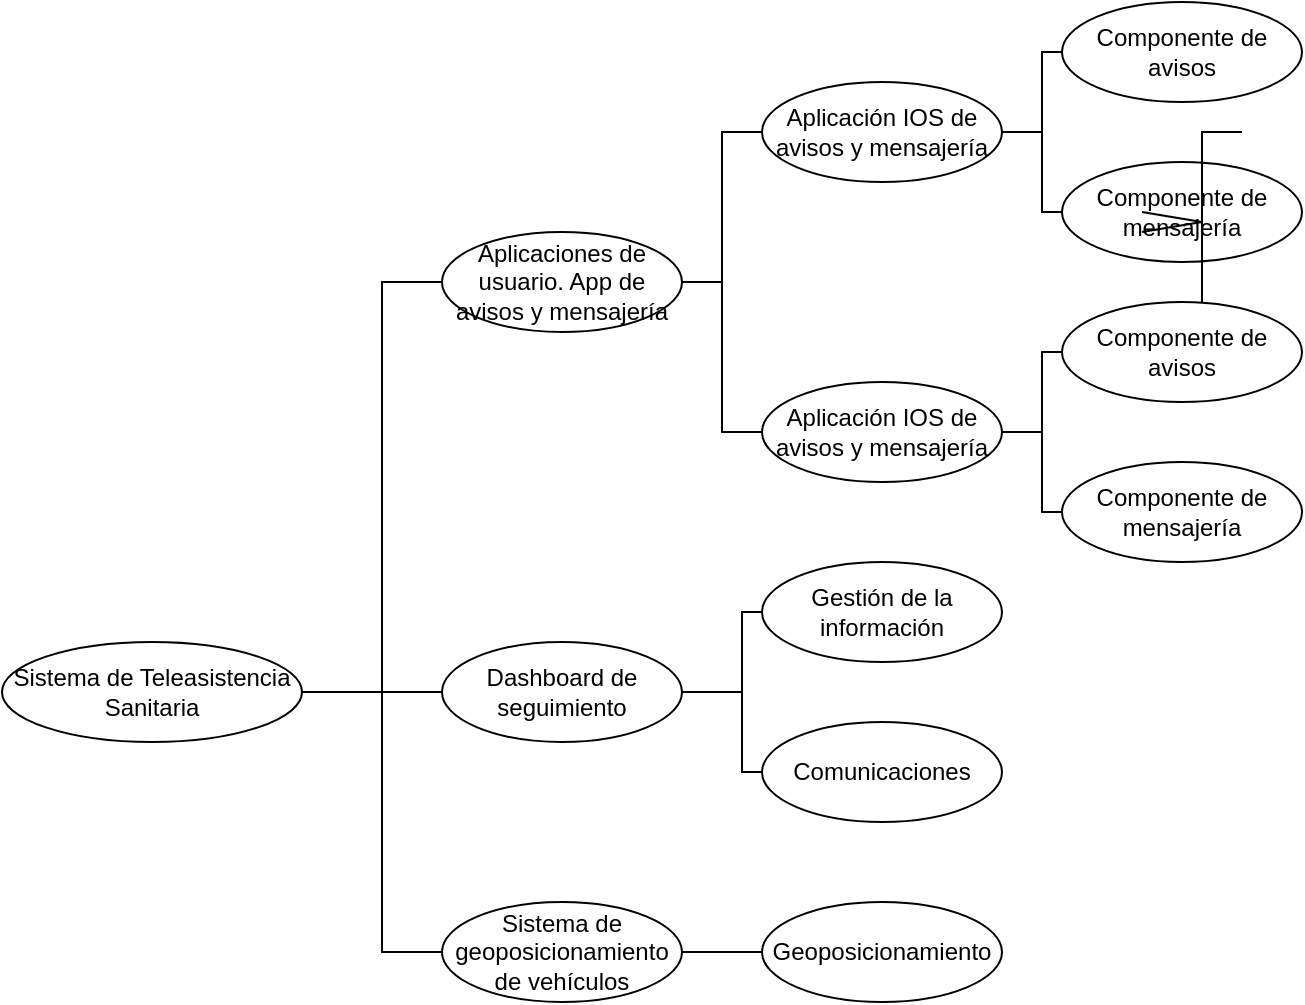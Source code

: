 <mxfile version="23.1.5" type="device">
  <diagram name="Página-1" id="7rAVtMz495-nbtlQXiZ8">
    <mxGraphModel dx="2074" dy="1604" grid="1" gridSize="10" guides="1" tooltips="1" connect="1" arrows="1" fold="1" page="0" pageScale="1" pageWidth="827" pageHeight="1169" math="0" shadow="0">
      <root>
        <mxCell id="0" />
        <mxCell id="1" parent="0" />
        <mxCell id="-0OSqiOwJPgjmhzbCwqD-1" value="Sistema de Teleasistencia Sanitaria" style="ellipse;whiteSpace=wrap;html=1;" parent="1" vertex="1">
          <mxGeometry x="130" y="20" width="150" height="50" as="geometry" />
        </mxCell>
        <mxCell id="-0OSqiOwJPgjmhzbCwqD-2" value="Aplicaciones de usuario. App de avisos y mensajería" style="ellipse;whiteSpace=wrap;html=1;" parent="1" vertex="1">
          <mxGeometry x="350" y="-185" width="120" height="50" as="geometry" />
        </mxCell>
        <mxCell id="-0OSqiOwJPgjmhzbCwqD-3" value="Componente de avisos" style="ellipse;whiteSpace=wrap;html=1;" parent="1" vertex="1">
          <mxGeometry x="660" y="-300" width="120" height="50" as="geometry" />
        </mxCell>
        <mxCell id="-0OSqiOwJPgjmhzbCwqD-5" value="Componente de mensajería" style="ellipse;whiteSpace=wrap;html=1;" parent="1" vertex="1">
          <mxGeometry x="660" y="-220" width="120" height="50" as="geometry" />
        </mxCell>
        <mxCell id="-0OSqiOwJPgjmhzbCwqD-9" value="Dashboard de seguimiento" style="ellipse;whiteSpace=wrap;html=1;" parent="1" vertex="1">
          <mxGeometry x="350" y="20" width="120" height="50" as="geometry" />
        </mxCell>
        <mxCell id="-0OSqiOwJPgjmhzbCwqD-10" value="Gestión de la información" style="ellipse;whiteSpace=wrap;html=1;" parent="1" vertex="1">
          <mxGeometry x="510" y="-20" width="120" height="50" as="geometry" />
        </mxCell>
        <mxCell id="-0OSqiOwJPgjmhzbCwqD-11" value="Comunicaciones" style="ellipse;whiteSpace=wrap;html=1;" parent="1" vertex="1">
          <mxGeometry x="510" y="60" width="120" height="50" as="geometry" />
        </mxCell>
        <mxCell id="sT7feU38dcUVR_Nx1ILN-3" value="Aplicación IOS de avisos y mensajería" style="ellipse;whiteSpace=wrap;html=1;" parent="1" vertex="1">
          <mxGeometry x="510" y="-260" width="120" height="50" as="geometry" />
        </mxCell>
        <mxCell id="sT7feU38dcUVR_Nx1ILN-11" value="" style="endArrow=none;html=1;rounded=0;entryX=0;entryY=0.5;entryDx=0;entryDy=0;exitX=1;exitY=0.5;exitDx=0;exitDy=0;" parent="1" edge="1" source="sT7feU38dcUVR_Nx1ILN-13">
          <mxGeometry width="50" height="50" relative="1" as="geometry">
            <mxPoint x="700" y="-195" as="sourcePoint" />
            <mxPoint x="750" y="-235" as="targetPoint" />
            <Array as="points">
              <mxPoint x="730" y="-190" />
              <mxPoint x="730" y="-235" />
            </Array>
          </mxGeometry>
        </mxCell>
        <mxCell id="sT7feU38dcUVR_Nx1ILN-12" value="" style="endArrow=none;html=1;rounded=0;exitX=0;exitY=0.5;exitDx=0;exitDy=0;entryX=1;entryY=0.5;entryDx=0;entryDy=0;" parent="1" edge="1" target="sT7feU38dcUVR_Nx1ILN-13">
          <mxGeometry width="50" height="50" relative="1" as="geometry">
            <mxPoint x="750" y="-145" as="sourcePoint" />
            <mxPoint x="700.0" y="-185" as="targetPoint" />
            <Array as="points">
              <mxPoint x="730" y="-145" />
              <mxPoint x="730" y="-190" />
            </Array>
          </mxGeometry>
        </mxCell>
        <mxCell id="2vi-UbBRM8ltNUWDSsPN-1" value="Sistema de geoposicionamiento de vehículos" style="ellipse;whiteSpace=wrap;html=1;" parent="1" vertex="1">
          <mxGeometry x="350" y="150" width="120" height="50" as="geometry" />
        </mxCell>
        <mxCell id="2vi-UbBRM8ltNUWDSsPN-2" value="Geoposicionamiento" style="ellipse;whiteSpace=wrap;html=1;" parent="1" vertex="1">
          <mxGeometry x="510" y="150" width="120" height="50" as="geometry" />
        </mxCell>
        <mxCell id="2vi-UbBRM8ltNUWDSsPN-9" value="" style="endArrow=none;html=1;rounded=0;exitX=1;exitY=0.5;exitDx=0;exitDy=0;entryX=0;entryY=0.5;entryDx=0;entryDy=0;" parent="1" source="2vi-UbBRM8ltNUWDSsPN-1" target="2vi-UbBRM8ltNUWDSsPN-2" edge="1">
          <mxGeometry width="50" height="50" relative="1" as="geometry">
            <mxPoint x="550" y="100" as="sourcePoint" />
            <mxPoint x="600" y="50" as="targetPoint" />
          </mxGeometry>
        </mxCell>
        <mxCell id="DjCwtW3waIRyazzQxNue-1" value="Componente de avisos" style="ellipse;whiteSpace=wrap;html=1;" vertex="1" parent="1">
          <mxGeometry x="660" y="-150" width="120" height="50" as="geometry" />
        </mxCell>
        <mxCell id="DjCwtW3waIRyazzQxNue-2" value="Componente de mensajería" style="ellipse;whiteSpace=wrap;html=1;" vertex="1" parent="1">
          <mxGeometry x="660" y="-70" width="120" height="50" as="geometry" />
        </mxCell>
        <mxCell id="DjCwtW3waIRyazzQxNue-3" value="Aplicación IOS de avisos y mensajería" style="ellipse;whiteSpace=wrap;html=1;" vertex="1" parent="1">
          <mxGeometry x="510" y="-110" width="120" height="50" as="geometry" />
        </mxCell>
        <mxCell id="DjCwtW3waIRyazzQxNue-4" value="" style="endArrow=none;html=1;rounded=0;entryX=0;entryY=0.5;entryDx=0;entryDy=0;exitX=1;exitY=0.5;exitDx=0;exitDy=0;" edge="1" parent="1" source="-0OSqiOwJPgjmhzbCwqD-1" target="-0OSqiOwJPgjmhzbCwqD-9">
          <mxGeometry width="50" height="50" relative="1" as="geometry">
            <mxPoint x="380" y="180" as="sourcePoint" />
            <mxPoint x="430" y="130" as="targetPoint" />
          </mxGeometry>
        </mxCell>
        <mxCell id="DjCwtW3waIRyazzQxNue-5" value="" style="endArrow=none;html=1;rounded=0;entryX=0;entryY=0.5;entryDx=0;entryDy=0;exitX=1;exitY=0.5;exitDx=0;exitDy=0;" edge="1" parent="1" source="-0OSqiOwJPgjmhzbCwqD-9" target="-0OSqiOwJPgjmhzbCwqD-10">
          <mxGeometry width="50" height="50" relative="1" as="geometry">
            <mxPoint x="380" y="40" as="sourcePoint" />
            <mxPoint x="430" y="-10" as="targetPoint" />
            <Array as="points">
              <mxPoint x="500" y="45" />
              <mxPoint x="500" y="5" />
            </Array>
          </mxGeometry>
        </mxCell>
        <mxCell id="DjCwtW3waIRyazzQxNue-6" value="" style="endArrow=none;html=1;rounded=0;entryX=0;entryY=0.5;entryDx=0;entryDy=0;exitX=1;exitY=0.5;exitDx=0;exitDy=0;" edge="1" parent="1" source="-0OSqiOwJPgjmhzbCwqD-9" target="-0OSqiOwJPgjmhzbCwqD-11">
          <mxGeometry width="50" height="50" relative="1" as="geometry">
            <mxPoint x="380" y="40" as="sourcePoint" />
            <mxPoint x="430" y="-10" as="targetPoint" />
            <Array as="points">
              <mxPoint x="500" y="45" />
              <mxPoint x="500" y="85" />
            </Array>
          </mxGeometry>
        </mxCell>
        <mxCell id="DjCwtW3waIRyazzQxNue-7" value="" style="endArrow=none;html=1;rounded=0;entryX=0;entryY=0.5;entryDx=0;entryDy=0;exitX=1;exitY=0.5;exitDx=0;exitDy=0;" edge="1" parent="1" source="-0OSqiOwJPgjmhzbCwqD-1" target="-0OSqiOwJPgjmhzbCwqD-2">
          <mxGeometry width="50" height="50" relative="1" as="geometry">
            <mxPoint x="380" y="40" as="sourcePoint" />
            <mxPoint x="430" y="-10" as="targetPoint" />
            <Array as="points">
              <mxPoint x="320" y="45" />
              <mxPoint x="320" y="-160" />
            </Array>
          </mxGeometry>
        </mxCell>
        <mxCell id="DjCwtW3waIRyazzQxNue-8" value="" style="endArrow=none;html=1;rounded=0;entryX=1;entryY=0.5;entryDx=0;entryDy=0;exitX=0;exitY=0.5;exitDx=0;exitDy=0;" edge="1" parent="1" source="2vi-UbBRM8ltNUWDSsPN-1" target="-0OSqiOwJPgjmhzbCwqD-1">
          <mxGeometry width="50" height="50" relative="1" as="geometry">
            <mxPoint x="380" y="230" as="sourcePoint" />
            <mxPoint x="430" y="180" as="targetPoint" />
            <Array as="points">
              <mxPoint x="320" y="175" />
              <mxPoint x="320" y="45" />
            </Array>
          </mxGeometry>
        </mxCell>
        <mxCell id="DjCwtW3waIRyazzQxNue-9" value="" style="endArrow=none;html=1;rounded=0;entryX=0;entryY=0.5;entryDx=0;entryDy=0;exitX=1;exitY=0.5;exitDx=0;exitDy=0;" edge="1" parent="1" source="-0OSqiOwJPgjmhzbCwqD-2" target="sT7feU38dcUVR_Nx1ILN-3">
          <mxGeometry width="50" height="50" relative="1" as="geometry">
            <mxPoint x="380" y="-30" as="sourcePoint" />
            <mxPoint x="430" y="-80" as="targetPoint" />
            <Array as="points">
              <mxPoint x="490" y="-160" />
              <mxPoint x="490" y="-235" />
            </Array>
          </mxGeometry>
        </mxCell>
        <mxCell id="DjCwtW3waIRyazzQxNue-10" value="" style="endArrow=none;html=1;rounded=0;entryX=0;entryY=0.5;entryDx=0;entryDy=0;exitX=1;exitY=0.5;exitDx=0;exitDy=0;" edge="1" parent="1" source="-0OSqiOwJPgjmhzbCwqD-2" target="DjCwtW3waIRyazzQxNue-3">
          <mxGeometry width="50" height="50" relative="1" as="geometry">
            <mxPoint x="380" y="-80" as="sourcePoint" />
            <mxPoint x="430" y="-130" as="targetPoint" />
            <Array as="points">
              <mxPoint x="490" y="-160" />
              <mxPoint x="490" y="-85" />
            </Array>
          </mxGeometry>
        </mxCell>
        <mxCell id="DjCwtW3waIRyazzQxNue-13" value="" style="endArrow=none;html=1;rounded=0;entryX=1;entryY=0.5;entryDx=0;entryDy=0;exitX=0;exitY=0.5;exitDx=0;exitDy=0;" edge="1" parent="1" source="-0OSqiOwJPgjmhzbCwqD-3" target="sT7feU38dcUVR_Nx1ILN-3">
          <mxGeometry width="50" height="50" relative="1" as="geometry">
            <mxPoint x="430" y="-200" as="sourcePoint" />
            <mxPoint x="480" y="-250" as="targetPoint" />
            <Array as="points">
              <mxPoint x="650" y="-275" />
              <mxPoint x="650" y="-235" />
            </Array>
          </mxGeometry>
        </mxCell>
        <mxCell id="DjCwtW3waIRyazzQxNue-14" value="" style="endArrow=none;html=1;rounded=0;entryX=0;entryY=0.5;entryDx=0;entryDy=0;exitX=1;exitY=0.5;exitDx=0;exitDy=0;" edge="1" parent="1" source="sT7feU38dcUVR_Nx1ILN-3" target="-0OSqiOwJPgjmhzbCwqD-5">
          <mxGeometry width="50" height="50" relative="1" as="geometry">
            <mxPoint x="430" y="-200" as="sourcePoint" />
            <mxPoint x="480" y="-250" as="targetPoint" />
            <Array as="points">
              <mxPoint x="650" y="-235" />
              <mxPoint x="650" y="-195" />
            </Array>
          </mxGeometry>
        </mxCell>
        <mxCell id="DjCwtW3waIRyazzQxNue-15" value="" style="endArrow=none;html=1;rounded=0;entryX=0;entryY=0.5;entryDx=0;entryDy=0;exitX=1;exitY=0.5;exitDx=0;exitDy=0;" edge="1" parent="1" source="DjCwtW3waIRyazzQxNue-3" target="DjCwtW3waIRyazzQxNue-1">
          <mxGeometry width="50" height="50" relative="1" as="geometry">
            <mxPoint x="530" y="-100" as="sourcePoint" />
            <mxPoint x="580" y="-150" as="targetPoint" />
            <Array as="points">
              <mxPoint x="650" y="-85" />
              <mxPoint x="650" y="-125" />
            </Array>
          </mxGeometry>
        </mxCell>
        <mxCell id="DjCwtW3waIRyazzQxNue-16" value="" style="endArrow=none;html=1;rounded=0;entryX=0;entryY=0.5;entryDx=0;entryDy=0;exitX=1;exitY=0.5;exitDx=0;exitDy=0;" edge="1" parent="1" source="DjCwtW3waIRyazzQxNue-3" target="DjCwtW3waIRyazzQxNue-2">
          <mxGeometry width="50" height="50" relative="1" as="geometry">
            <mxPoint x="530" y="-100" as="sourcePoint" />
            <mxPoint x="580" y="-150" as="targetPoint" />
            <Array as="points">
              <mxPoint x="650" y="-85" />
              <mxPoint x="650" y="-45" />
            </Array>
          </mxGeometry>
        </mxCell>
      </root>
    </mxGraphModel>
  </diagram>
</mxfile>
